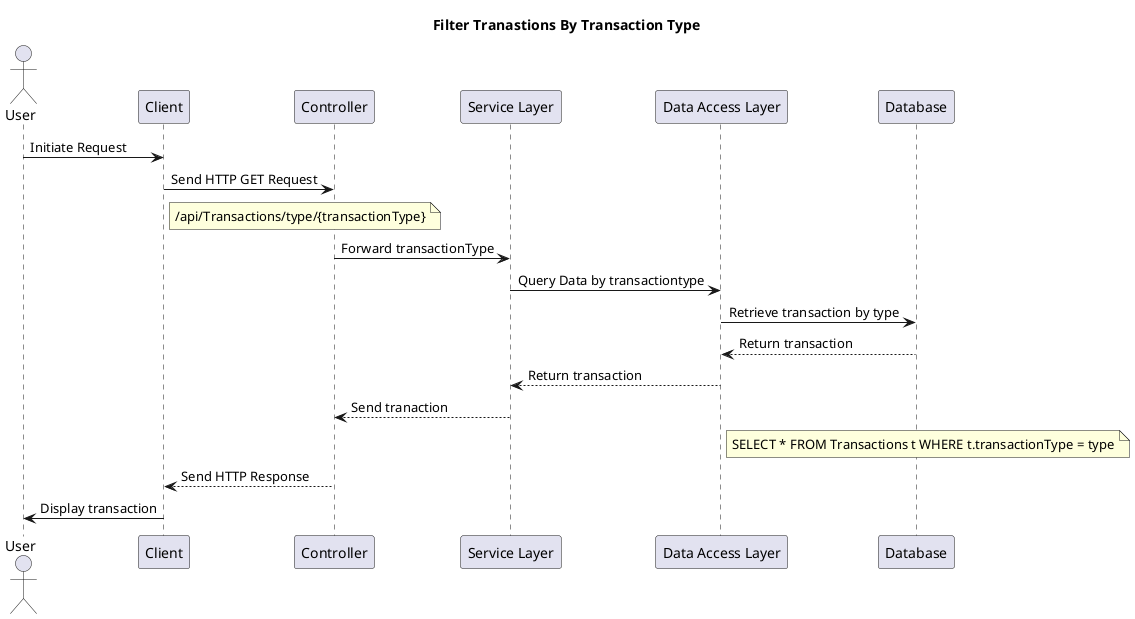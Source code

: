 @startuml
actor User
participant Client
participant Controller
participant "Service Layer"
participant "Data Access Layer"
participant Database


title Filter Tranastions By Transaction Type

User -> Client: Initiate Request

Client -> Controller: Send HTTP GET Request 
note right of Client
   /api/Transactions/type/{transactionType}
end note


Controller -> "Service Layer": Forward transactionType

"Service Layer" -> "Data Access Layer": Query Data by transactiontype
"Data Access Layer" -> Database: Retrieve transaction by type
Database --> "Data Access Layer": Return transaction
"Data Access Layer" --> "Service Layer": Return transaction
"Service Layer" --> Controller: Send tranaction


note right of "Data Access Layer"
   SELECT * FROM Transactions t WHERE t.transactionType = type
end note

Controller --> Client: Send HTTP Response
Client -> User: Display transaction
@enduml
